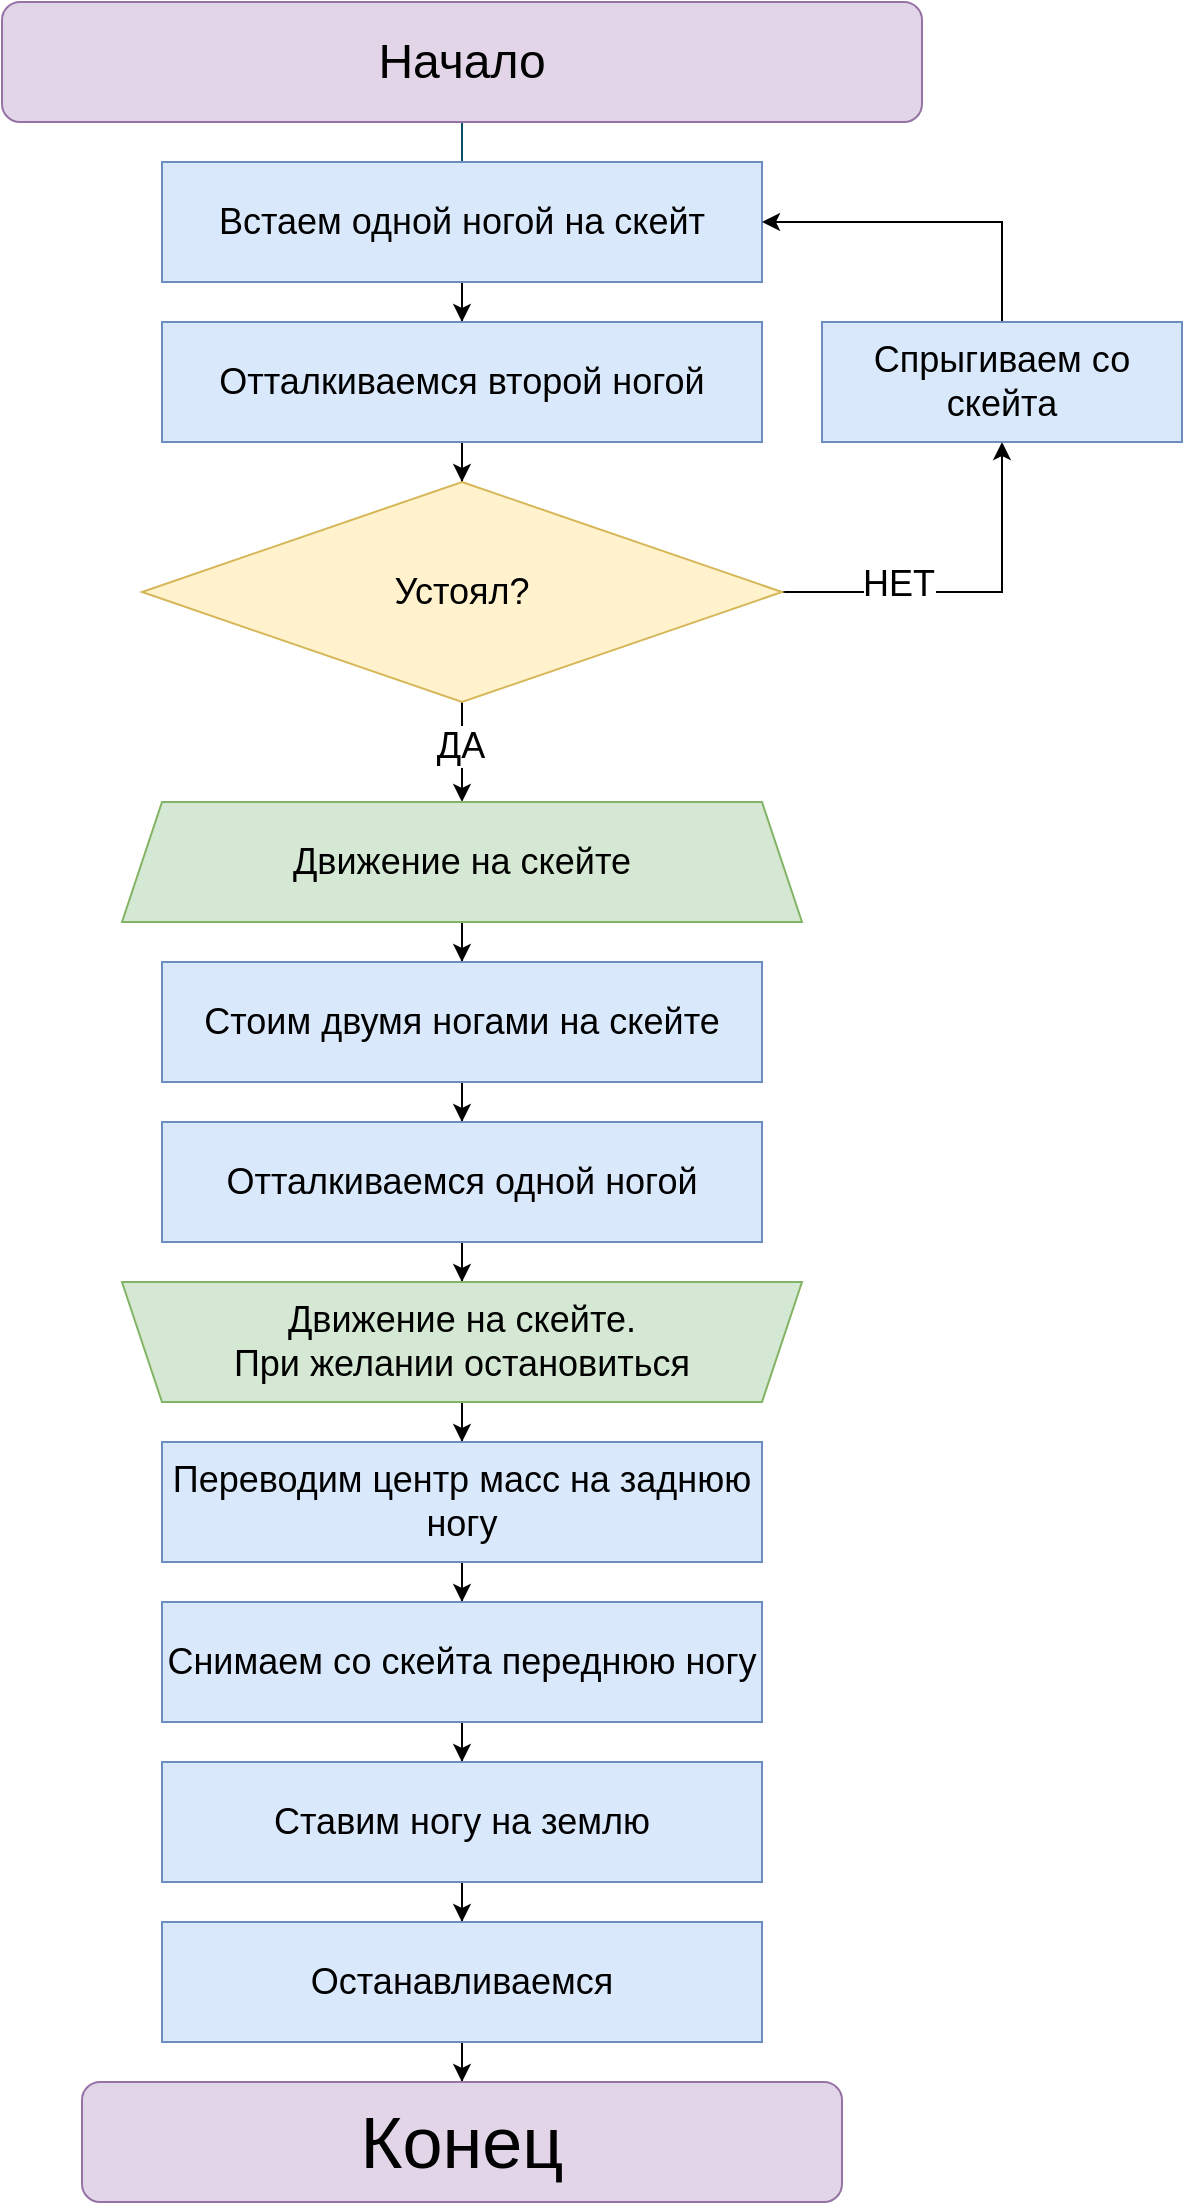 <mxfile version="22.1.16" type="device">
  <diagram id="D8fkURHyANMpih5rnkmA" name="Страница — 1">
    <mxGraphModel dx="724" dy="838" grid="1" gridSize="10" guides="0" tooltips="1" connect="1" arrows="1" fold="1" page="1" pageScale="1" pageWidth="827" pageHeight="1169" math="0" shadow="0">
      <root>
        <mxCell id="0" />
        <mxCell id="1" parent="0" />
        <mxCell id="11rlWMmekfV-KqHWhoUA-5" value="" style="edgeStyle=orthogonalEdgeStyle;rounded=0;orthogonalLoop=1;jettySize=auto;html=1;strokeColor=#0B4D6A;" parent="1" source="11rlWMmekfV-KqHWhoUA-1" edge="1">
          <mxGeometry relative="1" as="geometry">
            <mxPoint x="420" y="140" as="targetPoint" />
          </mxGeometry>
        </mxCell>
        <mxCell id="11rlWMmekfV-KqHWhoUA-1" value="&lt;font style=&quot;font-size: 24px;&quot;&gt;Начало&lt;/font&gt;" style="rounded=1;whiteSpace=wrap;html=1;fillColor=#e1d5e7;labelBackgroundColor=none;strokeColor=#9673a6;" parent="1" vertex="1">
          <mxGeometry x="190" y="40" width="460" height="60" as="geometry" />
        </mxCell>
        <mxCell id="iXek-vWVoZRyLNUcSNv--8" value="" style="edgeStyle=orthogonalEdgeStyle;rounded=0;orthogonalLoop=1;jettySize=auto;html=1;entryX=0.5;entryY=0;entryDx=0;entryDy=0;" edge="1" parent="1" source="iXek-vWVoZRyLNUcSNv--2" target="iXek-vWVoZRyLNUcSNv--3">
          <mxGeometry relative="1" as="geometry" />
        </mxCell>
        <mxCell id="iXek-vWVoZRyLNUcSNv--2" value="&lt;p class=&quot;MsoNormal&quot; style=&quot;font-size: 18px;&quot;&gt;Встаем одной ногой на скейт&lt;/p&gt;" style="rounded=0;whiteSpace=wrap;html=1;fillColor=#dae8fc;strokeColor=#6c8ebf;fontSize=18;" vertex="1" parent="1">
          <mxGeometry x="270" y="120" width="300" height="60" as="geometry" />
        </mxCell>
        <mxCell id="iXek-vWVoZRyLNUcSNv--9" value="" style="edgeStyle=orthogonalEdgeStyle;rounded=0;orthogonalLoop=1;jettySize=auto;html=1;" edge="1" parent="1" source="iXek-vWVoZRyLNUcSNv--3" target="iXek-vWVoZRyLNUcSNv--4">
          <mxGeometry relative="1" as="geometry" />
        </mxCell>
        <mxCell id="iXek-vWVoZRyLNUcSNv--3" value="&lt;p class=&quot;MsoNormal&quot; style=&quot;font-size: 18px;&quot;&gt;Отталкиваемся второй ногой&lt;/p&gt;" style="rounded=0;whiteSpace=wrap;html=1;fillColor=#dae8fc;strokeColor=#6c8ebf;fontSize=18;" vertex="1" parent="1">
          <mxGeometry x="270" y="200" width="300" height="60" as="geometry" />
        </mxCell>
        <mxCell id="iXek-vWVoZRyLNUcSNv--6" value="" style="edgeStyle=orthogonalEdgeStyle;rounded=0;orthogonalLoop=1;jettySize=auto;html=1;" edge="1" parent="1" source="iXek-vWVoZRyLNUcSNv--4">
          <mxGeometry relative="1" as="geometry">
            <mxPoint x="420" y="440" as="targetPoint" />
          </mxGeometry>
        </mxCell>
        <mxCell id="iXek-vWVoZRyLNUcSNv--12" value="ДА" style="edgeLabel;html=1;align=center;verticalAlign=middle;resizable=0;points=[];fontSize=18;" vertex="1" connectable="0" parent="iXek-vWVoZRyLNUcSNv--6">
          <mxGeometry x="-0.129" y="-1" relative="1" as="geometry">
            <mxPoint as="offset" />
          </mxGeometry>
        </mxCell>
        <mxCell id="iXek-vWVoZRyLNUcSNv--35" style="edgeStyle=orthogonalEdgeStyle;rounded=0;orthogonalLoop=1;jettySize=auto;html=1;entryX=0.5;entryY=1;entryDx=0;entryDy=0;" edge="1" parent="1" source="iXek-vWVoZRyLNUcSNv--4" target="iXek-vWVoZRyLNUcSNv--33">
          <mxGeometry relative="1" as="geometry" />
        </mxCell>
        <mxCell id="iXek-vWVoZRyLNUcSNv--36" value="НЕТ" style="edgeLabel;html=1;align=center;verticalAlign=middle;resizable=0;points=[];fontSize=18;" vertex="1" connectable="0" parent="iXek-vWVoZRyLNUcSNv--35">
          <mxGeometry x="-0.373" y="4" relative="1" as="geometry">
            <mxPoint as="offset" />
          </mxGeometry>
        </mxCell>
        <mxCell id="iXek-vWVoZRyLNUcSNv--4" value="Устоял?" style="rhombus;whiteSpace=wrap;html=1;fillColor=#fff2cc;strokeColor=#d6b656;fontSize=18;" vertex="1" parent="1">
          <mxGeometry x="260" y="280" width="320" height="110" as="geometry" />
        </mxCell>
        <mxCell id="iXek-vWVoZRyLNUcSNv--18" value="" style="edgeStyle=orthogonalEdgeStyle;rounded=0;orthogonalLoop=1;jettySize=auto;html=1;" edge="1" parent="1" source="iXek-vWVoZRyLNUcSNv--13" target="iXek-vWVoZRyLNUcSNv--14">
          <mxGeometry relative="1" as="geometry" />
        </mxCell>
        <mxCell id="iXek-vWVoZRyLNUcSNv--13" value="Движение на скейте" style="shape=trapezoid;perimeter=trapezoidPerimeter;whiteSpace=wrap;html=1;fixedSize=1;fillColor=#d5e8d4;strokeColor=#82b366;fontSize=18;" vertex="1" parent="1">
          <mxGeometry x="250" y="440" width="340" height="60" as="geometry" />
        </mxCell>
        <mxCell id="iXek-vWVoZRyLNUcSNv--19" value="" style="edgeStyle=orthogonalEdgeStyle;rounded=0;orthogonalLoop=1;jettySize=auto;html=1;" edge="1" parent="1" source="iXek-vWVoZRyLNUcSNv--14" target="iXek-vWVoZRyLNUcSNv--15">
          <mxGeometry relative="1" as="geometry" />
        </mxCell>
        <mxCell id="iXek-vWVoZRyLNUcSNv--14" value="Стоим двумя ногами на скейте" style="rounded=0;whiteSpace=wrap;html=1;fillColor=#dae8fc;strokeColor=#6c8ebf;fontSize=18;" vertex="1" parent="1">
          <mxGeometry x="270" y="520" width="300" height="60" as="geometry" />
        </mxCell>
        <mxCell id="iXek-vWVoZRyLNUcSNv--20" value="" style="edgeStyle=orthogonalEdgeStyle;rounded=0;orthogonalLoop=1;jettySize=auto;html=1;" edge="1" parent="1" source="iXek-vWVoZRyLNUcSNv--15" target="iXek-vWVoZRyLNUcSNv--17">
          <mxGeometry relative="1" as="geometry" />
        </mxCell>
        <mxCell id="iXek-vWVoZRyLNUcSNv--15" value="Отталкиваемся одной ногой" style="rounded=0;whiteSpace=wrap;html=1;fillColor=#dae8fc;strokeColor=#6c8ebf;fontSize=18;" vertex="1" parent="1">
          <mxGeometry x="270" y="600" width="300" height="60" as="geometry" />
        </mxCell>
        <mxCell id="iXek-vWVoZRyLNUcSNv--30" style="edgeStyle=orthogonalEdgeStyle;rounded=0;orthogonalLoop=1;jettySize=auto;html=1;entryX=0.5;entryY=0;entryDx=0;entryDy=0;" edge="1" parent="1" source="iXek-vWVoZRyLNUcSNv--17" target="iXek-vWVoZRyLNUcSNv--21">
          <mxGeometry relative="1" as="geometry" />
        </mxCell>
        <mxCell id="iXek-vWVoZRyLNUcSNv--17" value="Движение на скейте.&lt;br&gt;При желании остановиться" style="shape=trapezoid;perimeter=trapezoidPerimeter;whiteSpace=wrap;html=1;fixedSize=1;flipH=1;flipV=1;fillColor=#d5e8d4;strokeColor=#82b366;fontSize=18;" vertex="1" parent="1">
          <mxGeometry x="250" y="680" width="340" height="60" as="geometry" />
        </mxCell>
        <mxCell id="iXek-vWVoZRyLNUcSNv--23" value="" style="edgeStyle=orthogonalEdgeStyle;rounded=0;orthogonalLoop=1;jettySize=auto;html=1;" edge="1" parent="1" source="iXek-vWVoZRyLNUcSNv--21" target="iXek-vWVoZRyLNUcSNv--22">
          <mxGeometry relative="1" as="geometry" />
        </mxCell>
        <mxCell id="iXek-vWVoZRyLNUcSNv--21" value="Переводим центр масс на заднюю ногу" style="rounded=0;whiteSpace=wrap;html=1;fillColor=#dae8fc;strokeColor=#6c8ebf;fontSize=18;" vertex="1" parent="1">
          <mxGeometry x="270" y="760" width="300" height="60" as="geometry" />
        </mxCell>
        <mxCell id="iXek-vWVoZRyLNUcSNv--25" value="" style="edgeStyle=orthogonalEdgeStyle;rounded=0;orthogonalLoop=1;jettySize=auto;html=1;" edge="1" parent="1" source="iXek-vWVoZRyLNUcSNv--22" target="iXek-vWVoZRyLNUcSNv--24">
          <mxGeometry relative="1" as="geometry" />
        </mxCell>
        <mxCell id="iXek-vWVoZRyLNUcSNv--22" value="Снимаем со скейта переднюю ногу" style="whiteSpace=wrap;html=1;rounded=0;fillColor=#dae8fc;strokeColor=#6c8ebf;fontSize=18;" vertex="1" parent="1">
          <mxGeometry x="270" y="840" width="300" height="60" as="geometry" />
        </mxCell>
        <mxCell id="iXek-vWVoZRyLNUcSNv--27" value="" style="edgeStyle=orthogonalEdgeStyle;rounded=0;orthogonalLoop=1;jettySize=auto;html=1;" edge="1" parent="1" source="iXek-vWVoZRyLNUcSNv--24" target="iXek-vWVoZRyLNUcSNv--26">
          <mxGeometry relative="1" as="geometry" />
        </mxCell>
        <mxCell id="iXek-vWVoZRyLNUcSNv--24" value="Ставим ногу на землю" style="whiteSpace=wrap;html=1;rounded=0;fillColor=#dae8fc;strokeColor=#6c8ebf;fontSize=18;" vertex="1" parent="1">
          <mxGeometry x="270" y="920" width="300" height="60" as="geometry" />
        </mxCell>
        <mxCell id="iXek-vWVoZRyLNUcSNv--32" value="" style="edgeStyle=orthogonalEdgeStyle;rounded=0;orthogonalLoop=1;jettySize=auto;html=1;" edge="1" parent="1" source="iXek-vWVoZRyLNUcSNv--26" target="iXek-vWVoZRyLNUcSNv--31">
          <mxGeometry relative="1" as="geometry" />
        </mxCell>
        <mxCell id="iXek-vWVoZRyLNUcSNv--26" value="Останавливаемся" style="whiteSpace=wrap;html=1;rounded=0;fillColor=#dae8fc;strokeColor=#6c8ebf;fontSize=18;" vertex="1" parent="1">
          <mxGeometry x="270" y="1000" width="300" height="60" as="geometry" />
        </mxCell>
        <mxCell id="iXek-vWVoZRyLNUcSNv--31" value="Конец" style="rounded=1;whiteSpace=wrap;html=1;fillColor=#e1d5e7;strokeColor=#9673a6;fontSize=36;" vertex="1" parent="1">
          <mxGeometry x="230" y="1080" width="380" height="60" as="geometry" />
        </mxCell>
        <mxCell id="iXek-vWVoZRyLNUcSNv--34" style="edgeStyle=orthogonalEdgeStyle;rounded=0;orthogonalLoop=1;jettySize=auto;html=1;entryX=1;entryY=0.5;entryDx=0;entryDy=0;" edge="1" parent="1" source="iXek-vWVoZRyLNUcSNv--33" target="iXek-vWVoZRyLNUcSNv--2">
          <mxGeometry relative="1" as="geometry">
            <Array as="points">
              <mxPoint x="690" y="150" />
            </Array>
          </mxGeometry>
        </mxCell>
        <mxCell id="iXek-vWVoZRyLNUcSNv--33" value="Спрыгиваем со скейта" style="rounded=0;whiteSpace=wrap;html=1;fillColor=#dae8fc;strokeColor=#6c8ebf;fontSize=18;" vertex="1" parent="1">
          <mxGeometry x="600" y="200" width="180" height="60" as="geometry" />
        </mxCell>
      </root>
    </mxGraphModel>
  </diagram>
</mxfile>
